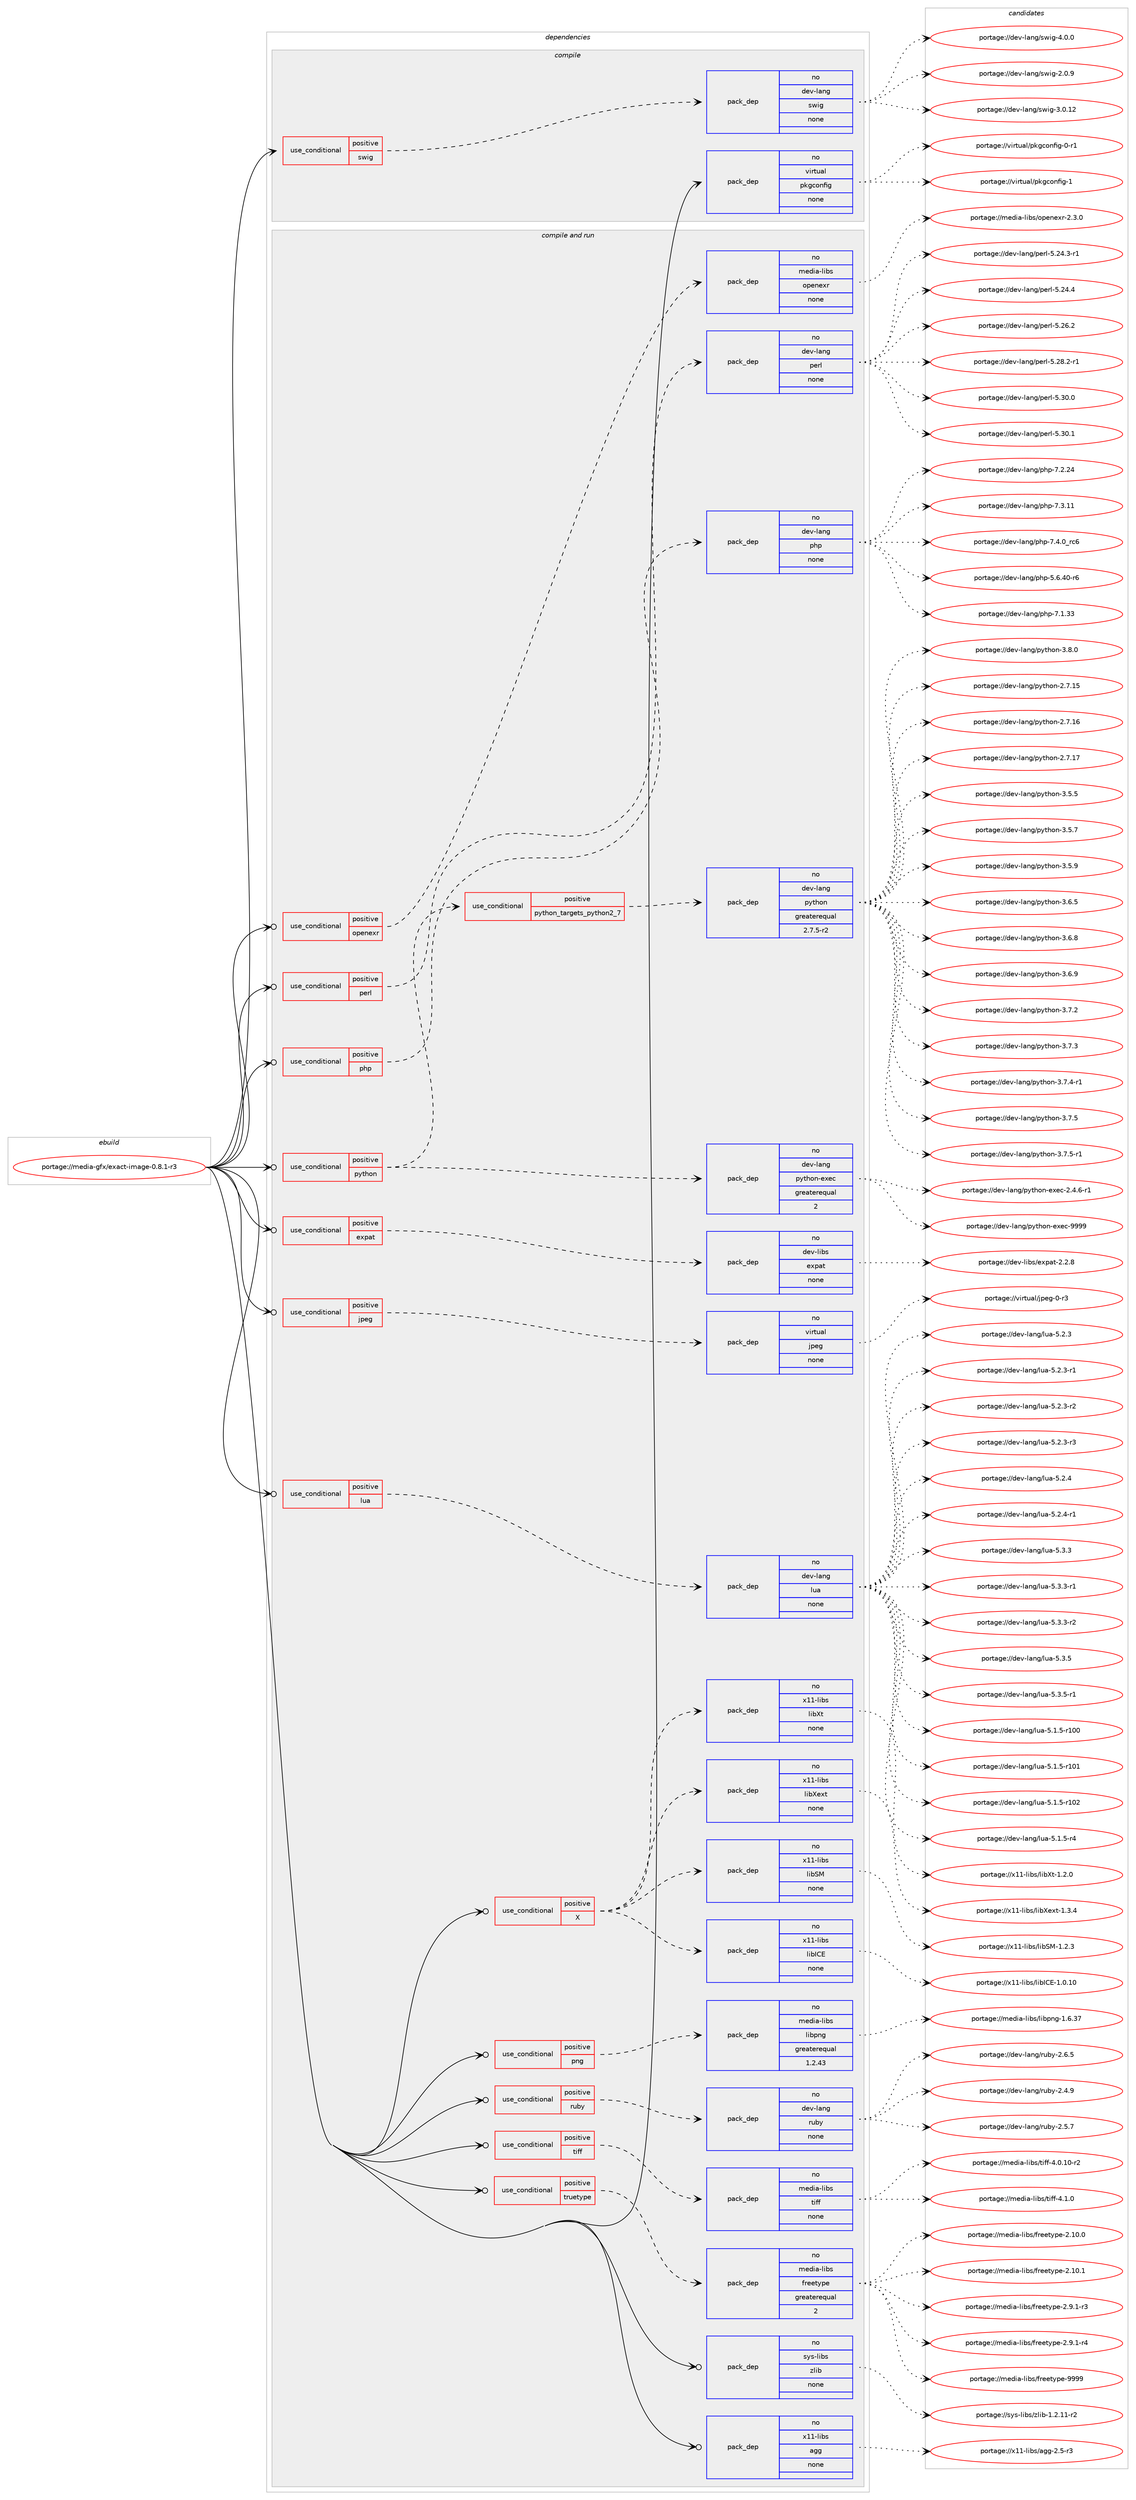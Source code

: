 digraph prolog {

# *************
# Graph options
# *************

newrank=true;
concentrate=true;
compound=true;
graph [rankdir=LR,fontname=Helvetica,fontsize=10,ranksep=1.5];#, ranksep=2.5, nodesep=0.2];
edge  [arrowhead=vee];
node  [fontname=Helvetica,fontsize=10];

# **********
# The ebuild
# **********

subgraph cluster_leftcol {
color=gray;
rank=same;
label=<<i>ebuild</i>>;
id [label="portage://media-gfx/exact-image-0.8.1-r3", color=red, width=4, href="../media-gfx/exact-image-0.8.1-r3.svg"];
}

# ****************
# The dependencies
# ****************

subgraph cluster_midcol {
color=gray;
label=<<i>dependencies</i>>;
subgraph cluster_compile {
fillcolor="#eeeeee";
style=filled;
label=<<i>compile</i>>;
subgraph cond78085 {
dependency312152 [label=<<TABLE BORDER="0" CELLBORDER="1" CELLSPACING="0" CELLPADDING="4"><TR><TD ROWSPAN="3" CELLPADDING="10">use_conditional</TD></TR><TR><TD>positive</TD></TR><TR><TD>swig</TD></TR></TABLE>>, shape=none, color=red];
subgraph pack229027 {
dependency312153 [label=<<TABLE BORDER="0" CELLBORDER="1" CELLSPACING="0" CELLPADDING="4" WIDTH="220"><TR><TD ROWSPAN="6" CELLPADDING="30">pack_dep</TD></TR><TR><TD WIDTH="110">no</TD></TR><TR><TD>dev-lang</TD></TR><TR><TD>swig</TD></TR><TR><TD>none</TD></TR><TR><TD></TD></TR></TABLE>>, shape=none, color=blue];
}
dependency312152:e -> dependency312153:w [weight=20,style="dashed",arrowhead="vee"];
}
id:e -> dependency312152:w [weight=20,style="solid",arrowhead="vee"];
subgraph pack229028 {
dependency312154 [label=<<TABLE BORDER="0" CELLBORDER="1" CELLSPACING="0" CELLPADDING="4" WIDTH="220"><TR><TD ROWSPAN="6" CELLPADDING="30">pack_dep</TD></TR><TR><TD WIDTH="110">no</TD></TR><TR><TD>virtual</TD></TR><TR><TD>pkgconfig</TD></TR><TR><TD>none</TD></TR><TR><TD></TD></TR></TABLE>>, shape=none, color=blue];
}
id:e -> dependency312154:w [weight=20,style="solid",arrowhead="vee"];
}
subgraph cluster_compileandrun {
fillcolor="#eeeeee";
style=filled;
label=<<i>compile and run</i>>;
subgraph cond78086 {
dependency312155 [label=<<TABLE BORDER="0" CELLBORDER="1" CELLSPACING="0" CELLPADDING="4"><TR><TD ROWSPAN="3" CELLPADDING="10">use_conditional</TD></TR><TR><TD>positive</TD></TR><TR><TD>X</TD></TR></TABLE>>, shape=none, color=red];
subgraph pack229029 {
dependency312156 [label=<<TABLE BORDER="0" CELLBORDER="1" CELLSPACING="0" CELLPADDING="4" WIDTH="220"><TR><TD ROWSPAN="6" CELLPADDING="30">pack_dep</TD></TR><TR><TD WIDTH="110">no</TD></TR><TR><TD>x11-libs</TD></TR><TR><TD>libXext</TD></TR><TR><TD>none</TD></TR><TR><TD></TD></TR></TABLE>>, shape=none, color=blue];
}
dependency312155:e -> dependency312156:w [weight=20,style="dashed",arrowhead="vee"];
subgraph pack229030 {
dependency312157 [label=<<TABLE BORDER="0" CELLBORDER="1" CELLSPACING="0" CELLPADDING="4" WIDTH="220"><TR><TD ROWSPAN="6" CELLPADDING="30">pack_dep</TD></TR><TR><TD WIDTH="110">no</TD></TR><TR><TD>x11-libs</TD></TR><TR><TD>libXt</TD></TR><TR><TD>none</TD></TR><TR><TD></TD></TR></TABLE>>, shape=none, color=blue];
}
dependency312155:e -> dependency312157:w [weight=20,style="dashed",arrowhead="vee"];
subgraph pack229031 {
dependency312158 [label=<<TABLE BORDER="0" CELLBORDER="1" CELLSPACING="0" CELLPADDING="4" WIDTH="220"><TR><TD ROWSPAN="6" CELLPADDING="30">pack_dep</TD></TR><TR><TD WIDTH="110">no</TD></TR><TR><TD>x11-libs</TD></TR><TR><TD>libICE</TD></TR><TR><TD>none</TD></TR><TR><TD></TD></TR></TABLE>>, shape=none, color=blue];
}
dependency312155:e -> dependency312158:w [weight=20,style="dashed",arrowhead="vee"];
subgraph pack229032 {
dependency312159 [label=<<TABLE BORDER="0" CELLBORDER="1" CELLSPACING="0" CELLPADDING="4" WIDTH="220"><TR><TD ROWSPAN="6" CELLPADDING="30">pack_dep</TD></TR><TR><TD WIDTH="110">no</TD></TR><TR><TD>x11-libs</TD></TR><TR><TD>libSM</TD></TR><TR><TD>none</TD></TR><TR><TD></TD></TR></TABLE>>, shape=none, color=blue];
}
dependency312155:e -> dependency312159:w [weight=20,style="dashed",arrowhead="vee"];
}
id:e -> dependency312155:w [weight=20,style="solid",arrowhead="odotvee"];
subgraph cond78087 {
dependency312160 [label=<<TABLE BORDER="0" CELLBORDER="1" CELLSPACING="0" CELLPADDING="4"><TR><TD ROWSPAN="3" CELLPADDING="10">use_conditional</TD></TR><TR><TD>positive</TD></TR><TR><TD>expat</TD></TR></TABLE>>, shape=none, color=red];
subgraph pack229033 {
dependency312161 [label=<<TABLE BORDER="0" CELLBORDER="1" CELLSPACING="0" CELLPADDING="4" WIDTH="220"><TR><TD ROWSPAN="6" CELLPADDING="30">pack_dep</TD></TR><TR><TD WIDTH="110">no</TD></TR><TR><TD>dev-libs</TD></TR><TR><TD>expat</TD></TR><TR><TD>none</TD></TR><TR><TD></TD></TR></TABLE>>, shape=none, color=blue];
}
dependency312160:e -> dependency312161:w [weight=20,style="dashed",arrowhead="vee"];
}
id:e -> dependency312160:w [weight=20,style="solid",arrowhead="odotvee"];
subgraph cond78088 {
dependency312162 [label=<<TABLE BORDER="0" CELLBORDER="1" CELLSPACING="0" CELLPADDING="4"><TR><TD ROWSPAN="3" CELLPADDING="10">use_conditional</TD></TR><TR><TD>positive</TD></TR><TR><TD>jpeg</TD></TR></TABLE>>, shape=none, color=red];
subgraph pack229034 {
dependency312163 [label=<<TABLE BORDER="0" CELLBORDER="1" CELLSPACING="0" CELLPADDING="4" WIDTH="220"><TR><TD ROWSPAN="6" CELLPADDING="30">pack_dep</TD></TR><TR><TD WIDTH="110">no</TD></TR><TR><TD>virtual</TD></TR><TR><TD>jpeg</TD></TR><TR><TD>none</TD></TR><TR><TD></TD></TR></TABLE>>, shape=none, color=blue];
}
dependency312162:e -> dependency312163:w [weight=20,style="dashed",arrowhead="vee"];
}
id:e -> dependency312162:w [weight=20,style="solid",arrowhead="odotvee"];
subgraph cond78089 {
dependency312164 [label=<<TABLE BORDER="0" CELLBORDER="1" CELLSPACING="0" CELLPADDING="4"><TR><TD ROWSPAN="3" CELLPADDING="10">use_conditional</TD></TR><TR><TD>positive</TD></TR><TR><TD>lua</TD></TR></TABLE>>, shape=none, color=red];
subgraph pack229035 {
dependency312165 [label=<<TABLE BORDER="0" CELLBORDER="1" CELLSPACING="0" CELLPADDING="4" WIDTH="220"><TR><TD ROWSPAN="6" CELLPADDING="30">pack_dep</TD></TR><TR><TD WIDTH="110">no</TD></TR><TR><TD>dev-lang</TD></TR><TR><TD>lua</TD></TR><TR><TD>none</TD></TR><TR><TD></TD></TR></TABLE>>, shape=none, color=blue];
}
dependency312164:e -> dependency312165:w [weight=20,style="dashed",arrowhead="vee"];
}
id:e -> dependency312164:w [weight=20,style="solid",arrowhead="odotvee"];
subgraph cond78090 {
dependency312166 [label=<<TABLE BORDER="0" CELLBORDER="1" CELLSPACING="0" CELLPADDING="4"><TR><TD ROWSPAN="3" CELLPADDING="10">use_conditional</TD></TR><TR><TD>positive</TD></TR><TR><TD>openexr</TD></TR></TABLE>>, shape=none, color=red];
subgraph pack229036 {
dependency312167 [label=<<TABLE BORDER="0" CELLBORDER="1" CELLSPACING="0" CELLPADDING="4" WIDTH="220"><TR><TD ROWSPAN="6" CELLPADDING="30">pack_dep</TD></TR><TR><TD WIDTH="110">no</TD></TR><TR><TD>media-libs</TD></TR><TR><TD>openexr</TD></TR><TR><TD>none</TD></TR><TR><TD></TD></TR></TABLE>>, shape=none, color=blue];
}
dependency312166:e -> dependency312167:w [weight=20,style="dashed",arrowhead="vee"];
}
id:e -> dependency312166:w [weight=20,style="solid",arrowhead="odotvee"];
subgraph cond78091 {
dependency312168 [label=<<TABLE BORDER="0" CELLBORDER="1" CELLSPACING="0" CELLPADDING="4"><TR><TD ROWSPAN="3" CELLPADDING="10">use_conditional</TD></TR><TR><TD>positive</TD></TR><TR><TD>perl</TD></TR></TABLE>>, shape=none, color=red];
subgraph pack229037 {
dependency312169 [label=<<TABLE BORDER="0" CELLBORDER="1" CELLSPACING="0" CELLPADDING="4" WIDTH="220"><TR><TD ROWSPAN="6" CELLPADDING="30">pack_dep</TD></TR><TR><TD WIDTH="110">no</TD></TR><TR><TD>dev-lang</TD></TR><TR><TD>perl</TD></TR><TR><TD>none</TD></TR><TR><TD></TD></TR></TABLE>>, shape=none, color=blue];
}
dependency312168:e -> dependency312169:w [weight=20,style="dashed",arrowhead="vee"];
}
id:e -> dependency312168:w [weight=20,style="solid",arrowhead="odotvee"];
subgraph cond78092 {
dependency312170 [label=<<TABLE BORDER="0" CELLBORDER="1" CELLSPACING="0" CELLPADDING="4"><TR><TD ROWSPAN="3" CELLPADDING="10">use_conditional</TD></TR><TR><TD>positive</TD></TR><TR><TD>php</TD></TR></TABLE>>, shape=none, color=red];
subgraph pack229038 {
dependency312171 [label=<<TABLE BORDER="0" CELLBORDER="1" CELLSPACING="0" CELLPADDING="4" WIDTH="220"><TR><TD ROWSPAN="6" CELLPADDING="30">pack_dep</TD></TR><TR><TD WIDTH="110">no</TD></TR><TR><TD>dev-lang</TD></TR><TR><TD>php</TD></TR><TR><TD>none</TD></TR><TR><TD></TD></TR></TABLE>>, shape=none, color=blue];
}
dependency312170:e -> dependency312171:w [weight=20,style="dashed",arrowhead="vee"];
}
id:e -> dependency312170:w [weight=20,style="solid",arrowhead="odotvee"];
subgraph cond78093 {
dependency312172 [label=<<TABLE BORDER="0" CELLBORDER="1" CELLSPACING="0" CELLPADDING="4"><TR><TD ROWSPAN="3" CELLPADDING="10">use_conditional</TD></TR><TR><TD>positive</TD></TR><TR><TD>png</TD></TR></TABLE>>, shape=none, color=red];
subgraph pack229039 {
dependency312173 [label=<<TABLE BORDER="0" CELLBORDER="1" CELLSPACING="0" CELLPADDING="4" WIDTH="220"><TR><TD ROWSPAN="6" CELLPADDING="30">pack_dep</TD></TR><TR><TD WIDTH="110">no</TD></TR><TR><TD>media-libs</TD></TR><TR><TD>libpng</TD></TR><TR><TD>greaterequal</TD></TR><TR><TD>1.2.43</TD></TR></TABLE>>, shape=none, color=blue];
}
dependency312172:e -> dependency312173:w [weight=20,style="dashed",arrowhead="vee"];
}
id:e -> dependency312172:w [weight=20,style="solid",arrowhead="odotvee"];
subgraph cond78094 {
dependency312174 [label=<<TABLE BORDER="0" CELLBORDER="1" CELLSPACING="0" CELLPADDING="4"><TR><TD ROWSPAN="3" CELLPADDING="10">use_conditional</TD></TR><TR><TD>positive</TD></TR><TR><TD>python</TD></TR></TABLE>>, shape=none, color=red];
subgraph cond78095 {
dependency312175 [label=<<TABLE BORDER="0" CELLBORDER="1" CELLSPACING="0" CELLPADDING="4"><TR><TD ROWSPAN="3" CELLPADDING="10">use_conditional</TD></TR><TR><TD>positive</TD></TR><TR><TD>python_targets_python2_7</TD></TR></TABLE>>, shape=none, color=red];
subgraph pack229040 {
dependency312176 [label=<<TABLE BORDER="0" CELLBORDER="1" CELLSPACING="0" CELLPADDING="4" WIDTH="220"><TR><TD ROWSPAN="6" CELLPADDING="30">pack_dep</TD></TR><TR><TD WIDTH="110">no</TD></TR><TR><TD>dev-lang</TD></TR><TR><TD>python</TD></TR><TR><TD>greaterequal</TD></TR><TR><TD>2.7.5-r2</TD></TR></TABLE>>, shape=none, color=blue];
}
dependency312175:e -> dependency312176:w [weight=20,style="dashed",arrowhead="vee"];
}
dependency312174:e -> dependency312175:w [weight=20,style="dashed",arrowhead="vee"];
subgraph pack229041 {
dependency312177 [label=<<TABLE BORDER="0" CELLBORDER="1" CELLSPACING="0" CELLPADDING="4" WIDTH="220"><TR><TD ROWSPAN="6" CELLPADDING="30">pack_dep</TD></TR><TR><TD WIDTH="110">no</TD></TR><TR><TD>dev-lang</TD></TR><TR><TD>python-exec</TD></TR><TR><TD>greaterequal</TD></TR><TR><TD>2</TD></TR></TABLE>>, shape=none, color=blue];
}
dependency312174:e -> dependency312177:w [weight=20,style="dashed",arrowhead="vee"];
}
id:e -> dependency312174:w [weight=20,style="solid",arrowhead="odotvee"];
subgraph cond78096 {
dependency312178 [label=<<TABLE BORDER="0" CELLBORDER="1" CELLSPACING="0" CELLPADDING="4"><TR><TD ROWSPAN="3" CELLPADDING="10">use_conditional</TD></TR><TR><TD>positive</TD></TR><TR><TD>ruby</TD></TR></TABLE>>, shape=none, color=red];
subgraph pack229042 {
dependency312179 [label=<<TABLE BORDER="0" CELLBORDER="1" CELLSPACING="0" CELLPADDING="4" WIDTH="220"><TR><TD ROWSPAN="6" CELLPADDING="30">pack_dep</TD></TR><TR><TD WIDTH="110">no</TD></TR><TR><TD>dev-lang</TD></TR><TR><TD>ruby</TD></TR><TR><TD>none</TD></TR><TR><TD></TD></TR></TABLE>>, shape=none, color=blue];
}
dependency312178:e -> dependency312179:w [weight=20,style="dashed",arrowhead="vee"];
}
id:e -> dependency312178:w [weight=20,style="solid",arrowhead="odotvee"];
subgraph cond78097 {
dependency312180 [label=<<TABLE BORDER="0" CELLBORDER="1" CELLSPACING="0" CELLPADDING="4"><TR><TD ROWSPAN="3" CELLPADDING="10">use_conditional</TD></TR><TR><TD>positive</TD></TR><TR><TD>tiff</TD></TR></TABLE>>, shape=none, color=red];
subgraph pack229043 {
dependency312181 [label=<<TABLE BORDER="0" CELLBORDER="1" CELLSPACING="0" CELLPADDING="4" WIDTH="220"><TR><TD ROWSPAN="6" CELLPADDING="30">pack_dep</TD></TR><TR><TD WIDTH="110">no</TD></TR><TR><TD>media-libs</TD></TR><TR><TD>tiff</TD></TR><TR><TD>none</TD></TR><TR><TD></TD></TR></TABLE>>, shape=none, color=blue];
}
dependency312180:e -> dependency312181:w [weight=20,style="dashed",arrowhead="vee"];
}
id:e -> dependency312180:w [weight=20,style="solid",arrowhead="odotvee"];
subgraph cond78098 {
dependency312182 [label=<<TABLE BORDER="0" CELLBORDER="1" CELLSPACING="0" CELLPADDING="4"><TR><TD ROWSPAN="3" CELLPADDING="10">use_conditional</TD></TR><TR><TD>positive</TD></TR><TR><TD>truetype</TD></TR></TABLE>>, shape=none, color=red];
subgraph pack229044 {
dependency312183 [label=<<TABLE BORDER="0" CELLBORDER="1" CELLSPACING="0" CELLPADDING="4" WIDTH="220"><TR><TD ROWSPAN="6" CELLPADDING="30">pack_dep</TD></TR><TR><TD WIDTH="110">no</TD></TR><TR><TD>media-libs</TD></TR><TR><TD>freetype</TD></TR><TR><TD>greaterequal</TD></TR><TR><TD>2</TD></TR></TABLE>>, shape=none, color=blue];
}
dependency312182:e -> dependency312183:w [weight=20,style="dashed",arrowhead="vee"];
}
id:e -> dependency312182:w [weight=20,style="solid",arrowhead="odotvee"];
subgraph pack229045 {
dependency312184 [label=<<TABLE BORDER="0" CELLBORDER="1" CELLSPACING="0" CELLPADDING="4" WIDTH="220"><TR><TD ROWSPAN="6" CELLPADDING="30">pack_dep</TD></TR><TR><TD WIDTH="110">no</TD></TR><TR><TD>sys-libs</TD></TR><TR><TD>zlib</TD></TR><TR><TD>none</TD></TR><TR><TD></TD></TR></TABLE>>, shape=none, color=blue];
}
id:e -> dependency312184:w [weight=20,style="solid",arrowhead="odotvee"];
subgraph pack229046 {
dependency312185 [label=<<TABLE BORDER="0" CELLBORDER="1" CELLSPACING="0" CELLPADDING="4" WIDTH="220"><TR><TD ROWSPAN="6" CELLPADDING="30">pack_dep</TD></TR><TR><TD WIDTH="110">no</TD></TR><TR><TD>x11-libs</TD></TR><TR><TD>agg</TD></TR><TR><TD>none</TD></TR><TR><TD></TD></TR></TABLE>>, shape=none, color=blue];
}
id:e -> dependency312185:w [weight=20,style="solid",arrowhead="odotvee"];
}
subgraph cluster_run {
fillcolor="#eeeeee";
style=filled;
label=<<i>run</i>>;
}
}

# **************
# The candidates
# **************

subgraph cluster_choices {
rank=same;
color=gray;
label=<<i>candidates</i>>;

subgraph choice229027 {
color=black;
nodesep=1;
choiceportage100101118451089711010347115119105103455046484657 [label="portage://dev-lang/swig-2.0.9", color=red, width=4,href="../dev-lang/swig-2.0.9.svg"];
choiceportage10010111845108971101034711511910510345514648464950 [label="portage://dev-lang/swig-3.0.12", color=red, width=4,href="../dev-lang/swig-3.0.12.svg"];
choiceportage100101118451089711010347115119105103455246484648 [label="portage://dev-lang/swig-4.0.0", color=red, width=4,href="../dev-lang/swig-4.0.0.svg"];
dependency312153:e -> choiceportage100101118451089711010347115119105103455046484657:w [style=dotted,weight="100"];
dependency312153:e -> choiceportage10010111845108971101034711511910510345514648464950:w [style=dotted,weight="100"];
dependency312153:e -> choiceportage100101118451089711010347115119105103455246484648:w [style=dotted,weight="100"];
}
subgraph choice229028 {
color=black;
nodesep=1;
choiceportage11810511411611797108471121071039911111010210510345484511449 [label="portage://virtual/pkgconfig-0-r1", color=red, width=4,href="../virtual/pkgconfig-0-r1.svg"];
choiceportage1181051141161179710847112107103991111101021051034549 [label="portage://virtual/pkgconfig-1", color=red, width=4,href="../virtual/pkgconfig-1.svg"];
dependency312154:e -> choiceportage11810511411611797108471121071039911111010210510345484511449:w [style=dotted,weight="100"];
dependency312154:e -> choiceportage1181051141161179710847112107103991111101021051034549:w [style=dotted,weight="100"];
}
subgraph choice229029 {
color=black;
nodesep=1;
choiceportage12049494510810598115471081059888101120116454946514652 [label="portage://x11-libs/libXext-1.3.4", color=red, width=4,href="../x11-libs/libXext-1.3.4.svg"];
dependency312156:e -> choiceportage12049494510810598115471081059888101120116454946514652:w [style=dotted,weight="100"];
}
subgraph choice229030 {
color=black;
nodesep=1;
choiceportage12049494510810598115471081059888116454946504648 [label="portage://x11-libs/libXt-1.2.0", color=red, width=4,href="../x11-libs/libXt-1.2.0.svg"];
dependency312157:e -> choiceportage12049494510810598115471081059888116454946504648:w [style=dotted,weight="100"];
}
subgraph choice229031 {
color=black;
nodesep=1;
choiceportage12049494510810598115471081059873676945494648464948 [label="portage://x11-libs/libICE-1.0.10", color=red, width=4,href="../x11-libs/libICE-1.0.10.svg"];
dependency312158:e -> choiceportage12049494510810598115471081059873676945494648464948:w [style=dotted,weight="100"];
}
subgraph choice229032 {
color=black;
nodesep=1;
choiceportage1204949451081059811547108105988377454946504651 [label="portage://x11-libs/libSM-1.2.3", color=red, width=4,href="../x11-libs/libSM-1.2.3.svg"];
dependency312159:e -> choiceportage1204949451081059811547108105988377454946504651:w [style=dotted,weight="100"];
}
subgraph choice229033 {
color=black;
nodesep=1;
choiceportage10010111845108105981154710112011297116455046504656 [label="portage://dev-libs/expat-2.2.8", color=red, width=4,href="../dev-libs/expat-2.2.8.svg"];
dependency312161:e -> choiceportage10010111845108105981154710112011297116455046504656:w [style=dotted,weight="100"];
}
subgraph choice229034 {
color=black;
nodesep=1;
choiceportage118105114116117971084710611210110345484511451 [label="portage://virtual/jpeg-0-r3", color=red, width=4,href="../virtual/jpeg-0-r3.svg"];
dependency312163:e -> choiceportage118105114116117971084710611210110345484511451:w [style=dotted,weight="100"];
}
subgraph choice229035 {
color=black;
nodesep=1;
choiceportage1001011184510897110103471081179745534649465345114494848 [label="portage://dev-lang/lua-5.1.5-r100", color=red, width=4,href="../dev-lang/lua-5.1.5-r100.svg"];
choiceportage1001011184510897110103471081179745534649465345114494849 [label="portage://dev-lang/lua-5.1.5-r101", color=red, width=4,href="../dev-lang/lua-5.1.5-r101.svg"];
choiceportage1001011184510897110103471081179745534649465345114494850 [label="portage://dev-lang/lua-5.1.5-r102", color=red, width=4,href="../dev-lang/lua-5.1.5-r102.svg"];
choiceportage100101118451089711010347108117974553464946534511452 [label="portage://dev-lang/lua-5.1.5-r4", color=red, width=4,href="../dev-lang/lua-5.1.5-r4.svg"];
choiceportage10010111845108971101034710811797455346504651 [label="portage://dev-lang/lua-5.2.3", color=red, width=4,href="../dev-lang/lua-5.2.3.svg"];
choiceportage100101118451089711010347108117974553465046514511449 [label="portage://dev-lang/lua-5.2.3-r1", color=red, width=4,href="../dev-lang/lua-5.2.3-r1.svg"];
choiceportage100101118451089711010347108117974553465046514511450 [label="portage://dev-lang/lua-5.2.3-r2", color=red, width=4,href="../dev-lang/lua-5.2.3-r2.svg"];
choiceportage100101118451089711010347108117974553465046514511451 [label="portage://dev-lang/lua-5.2.3-r3", color=red, width=4,href="../dev-lang/lua-5.2.3-r3.svg"];
choiceportage10010111845108971101034710811797455346504652 [label="portage://dev-lang/lua-5.2.4", color=red, width=4,href="../dev-lang/lua-5.2.4.svg"];
choiceportage100101118451089711010347108117974553465046524511449 [label="portage://dev-lang/lua-5.2.4-r1", color=red, width=4,href="../dev-lang/lua-5.2.4-r1.svg"];
choiceportage10010111845108971101034710811797455346514651 [label="portage://dev-lang/lua-5.3.3", color=red, width=4,href="../dev-lang/lua-5.3.3.svg"];
choiceportage100101118451089711010347108117974553465146514511449 [label="portage://dev-lang/lua-5.3.3-r1", color=red, width=4,href="../dev-lang/lua-5.3.3-r1.svg"];
choiceportage100101118451089711010347108117974553465146514511450 [label="portage://dev-lang/lua-5.3.3-r2", color=red, width=4,href="../dev-lang/lua-5.3.3-r2.svg"];
choiceportage10010111845108971101034710811797455346514653 [label="portage://dev-lang/lua-5.3.5", color=red, width=4,href="../dev-lang/lua-5.3.5.svg"];
choiceportage100101118451089711010347108117974553465146534511449 [label="portage://dev-lang/lua-5.3.5-r1", color=red, width=4,href="../dev-lang/lua-5.3.5-r1.svg"];
dependency312165:e -> choiceportage1001011184510897110103471081179745534649465345114494848:w [style=dotted,weight="100"];
dependency312165:e -> choiceportage1001011184510897110103471081179745534649465345114494849:w [style=dotted,weight="100"];
dependency312165:e -> choiceportage1001011184510897110103471081179745534649465345114494850:w [style=dotted,weight="100"];
dependency312165:e -> choiceportage100101118451089711010347108117974553464946534511452:w [style=dotted,weight="100"];
dependency312165:e -> choiceportage10010111845108971101034710811797455346504651:w [style=dotted,weight="100"];
dependency312165:e -> choiceportage100101118451089711010347108117974553465046514511449:w [style=dotted,weight="100"];
dependency312165:e -> choiceportage100101118451089711010347108117974553465046514511450:w [style=dotted,weight="100"];
dependency312165:e -> choiceportage100101118451089711010347108117974553465046514511451:w [style=dotted,weight="100"];
dependency312165:e -> choiceportage10010111845108971101034710811797455346504652:w [style=dotted,weight="100"];
dependency312165:e -> choiceportage100101118451089711010347108117974553465046524511449:w [style=dotted,weight="100"];
dependency312165:e -> choiceportage10010111845108971101034710811797455346514651:w [style=dotted,weight="100"];
dependency312165:e -> choiceportage100101118451089711010347108117974553465146514511449:w [style=dotted,weight="100"];
dependency312165:e -> choiceportage100101118451089711010347108117974553465146514511450:w [style=dotted,weight="100"];
dependency312165:e -> choiceportage10010111845108971101034710811797455346514653:w [style=dotted,weight="100"];
dependency312165:e -> choiceportage100101118451089711010347108117974553465146534511449:w [style=dotted,weight="100"];
}
subgraph choice229036 {
color=black;
nodesep=1;
choiceportage10910110010597451081059811547111112101110101120114455046514648 [label="portage://media-libs/openexr-2.3.0", color=red, width=4,href="../media-libs/openexr-2.3.0.svg"];
dependency312167:e -> choiceportage10910110010597451081059811547111112101110101120114455046514648:w [style=dotted,weight="100"];
}
subgraph choice229037 {
color=black;
nodesep=1;
choiceportage100101118451089711010347112101114108455346505246514511449 [label="portage://dev-lang/perl-5.24.3-r1", color=red, width=4,href="../dev-lang/perl-5.24.3-r1.svg"];
choiceportage10010111845108971101034711210111410845534650524652 [label="portage://dev-lang/perl-5.24.4", color=red, width=4,href="../dev-lang/perl-5.24.4.svg"];
choiceportage10010111845108971101034711210111410845534650544650 [label="portage://dev-lang/perl-5.26.2", color=red, width=4,href="../dev-lang/perl-5.26.2.svg"];
choiceportage100101118451089711010347112101114108455346505646504511449 [label="portage://dev-lang/perl-5.28.2-r1", color=red, width=4,href="../dev-lang/perl-5.28.2-r1.svg"];
choiceportage10010111845108971101034711210111410845534651484648 [label="portage://dev-lang/perl-5.30.0", color=red, width=4,href="../dev-lang/perl-5.30.0.svg"];
choiceportage10010111845108971101034711210111410845534651484649 [label="portage://dev-lang/perl-5.30.1", color=red, width=4,href="../dev-lang/perl-5.30.1.svg"];
dependency312169:e -> choiceportage100101118451089711010347112101114108455346505246514511449:w [style=dotted,weight="100"];
dependency312169:e -> choiceportage10010111845108971101034711210111410845534650524652:w [style=dotted,weight="100"];
dependency312169:e -> choiceportage10010111845108971101034711210111410845534650544650:w [style=dotted,weight="100"];
dependency312169:e -> choiceportage100101118451089711010347112101114108455346505646504511449:w [style=dotted,weight="100"];
dependency312169:e -> choiceportage10010111845108971101034711210111410845534651484648:w [style=dotted,weight="100"];
dependency312169:e -> choiceportage10010111845108971101034711210111410845534651484649:w [style=dotted,weight="100"];
}
subgraph choice229038 {
color=black;
nodesep=1;
choiceportage100101118451089711010347112104112455346544652484511454 [label="portage://dev-lang/php-5.6.40-r6", color=red, width=4,href="../dev-lang/php-5.6.40-r6.svg"];
choiceportage10010111845108971101034711210411245554649465151 [label="portage://dev-lang/php-7.1.33", color=red, width=4,href="../dev-lang/php-7.1.33.svg"];
choiceportage10010111845108971101034711210411245554650465052 [label="portage://dev-lang/php-7.2.24", color=red, width=4,href="../dev-lang/php-7.2.24.svg"];
choiceportage10010111845108971101034711210411245554651464949 [label="portage://dev-lang/php-7.3.11", color=red, width=4,href="../dev-lang/php-7.3.11.svg"];
choiceportage100101118451089711010347112104112455546524648951149954 [label="portage://dev-lang/php-7.4.0_rc6", color=red, width=4,href="../dev-lang/php-7.4.0_rc6.svg"];
dependency312171:e -> choiceportage100101118451089711010347112104112455346544652484511454:w [style=dotted,weight="100"];
dependency312171:e -> choiceportage10010111845108971101034711210411245554649465151:w [style=dotted,weight="100"];
dependency312171:e -> choiceportage10010111845108971101034711210411245554650465052:w [style=dotted,weight="100"];
dependency312171:e -> choiceportage10010111845108971101034711210411245554651464949:w [style=dotted,weight="100"];
dependency312171:e -> choiceportage100101118451089711010347112104112455546524648951149954:w [style=dotted,weight="100"];
}
subgraph choice229039 {
color=black;
nodesep=1;
choiceportage109101100105974510810598115471081059811211010345494654465155 [label="portage://media-libs/libpng-1.6.37", color=red, width=4,href="../media-libs/libpng-1.6.37.svg"];
dependency312173:e -> choiceportage109101100105974510810598115471081059811211010345494654465155:w [style=dotted,weight="100"];
}
subgraph choice229040 {
color=black;
nodesep=1;
choiceportage10010111845108971101034711212111610411111045504655464953 [label="portage://dev-lang/python-2.7.15", color=red, width=4,href="../dev-lang/python-2.7.15.svg"];
choiceportage10010111845108971101034711212111610411111045504655464954 [label="portage://dev-lang/python-2.7.16", color=red, width=4,href="../dev-lang/python-2.7.16.svg"];
choiceportage10010111845108971101034711212111610411111045504655464955 [label="portage://dev-lang/python-2.7.17", color=red, width=4,href="../dev-lang/python-2.7.17.svg"];
choiceportage100101118451089711010347112121116104111110455146534653 [label="portage://dev-lang/python-3.5.5", color=red, width=4,href="../dev-lang/python-3.5.5.svg"];
choiceportage100101118451089711010347112121116104111110455146534655 [label="portage://dev-lang/python-3.5.7", color=red, width=4,href="../dev-lang/python-3.5.7.svg"];
choiceportage100101118451089711010347112121116104111110455146534657 [label="portage://dev-lang/python-3.5.9", color=red, width=4,href="../dev-lang/python-3.5.9.svg"];
choiceportage100101118451089711010347112121116104111110455146544653 [label="portage://dev-lang/python-3.6.5", color=red, width=4,href="../dev-lang/python-3.6.5.svg"];
choiceportage100101118451089711010347112121116104111110455146544656 [label="portage://dev-lang/python-3.6.8", color=red, width=4,href="../dev-lang/python-3.6.8.svg"];
choiceportage100101118451089711010347112121116104111110455146544657 [label="portage://dev-lang/python-3.6.9", color=red, width=4,href="../dev-lang/python-3.6.9.svg"];
choiceportage100101118451089711010347112121116104111110455146554650 [label="portage://dev-lang/python-3.7.2", color=red, width=4,href="../dev-lang/python-3.7.2.svg"];
choiceportage100101118451089711010347112121116104111110455146554651 [label="portage://dev-lang/python-3.7.3", color=red, width=4,href="../dev-lang/python-3.7.3.svg"];
choiceportage1001011184510897110103471121211161041111104551465546524511449 [label="portage://dev-lang/python-3.7.4-r1", color=red, width=4,href="../dev-lang/python-3.7.4-r1.svg"];
choiceportage100101118451089711010347112121116104111110455146554653 [label="portage://dev-lang/python-3.7.5", color=red, width=4,href="../dev-lang/python-3.7.5.svg"];
choiceportage1001011184510897110103471121211161041111104551465546534511449 [label="portage://dev-lang/python-3.7.5-r1", color=red, width=4,href="../dev-lang/python-3.7.5-r1.svg"];
choiceportage100101118451089711010347112121116104111110455146564648 [label="portage://dev-lang/python-3.8.0", color=red, width=4,href="../dev-lang/python-3.8.0.svg"];
dependency312176:e -> choiceportage10010111845108971101034711212111610411111045504655464953:w [style=dotted,weight="100"];
dependency312176:e -> choiceportage10010111845108971101034711212111610411111045504655464954:w [style=dotted,weight="100"];
dependency312176:e -> choiceportage10010111845108971101034711212111610411111045504655464955:w [style=dotted,weight="100"];
dependency312176:e -> choiceportage100101118451089711010347112121116104111110455146534653:w [style=dotted,weight="100"];
dependency312176:e -> choiceportage100101118451089711010347112121116104111110455146534655:w [style=dotted,weight="100"];
dependency312176:e -> choiceportage100101118451089711010347112121116104111110455146534657:w [style=dotted,weight="100"];
dependency312176:e -> choiceportage100101118451089711010347112121116104111110455146544653:w [style=dotted,weight="100"];
dependency312176:e -> choiceportage100101118451089711010347112121116104111110455146544656:w [style=dotted,weight="100"];
dependency312176:e -> choiceportage100101118451089711010347112121116104111110455146544657:w [style=dotted,weight="100"];
dependency312176:e -> choiceportage100101118451089711010347112121116104111110455146554650:w [style=dotted,weight="100"];
dependency312176:e -> choiceportage100101118451089711010347112121116104111110455146554651:w [style=dotted,weight="100"];
dependency312176:e -> choiceportage1001011184510897110103471121211161041111104551465546524511449:w [style=dotted,weight="100"];
dependency312176:e -> choiceportage100101118451089711010347112121116104111110455146554653:w [style=dotted,weight="100"];
dependency312176:e -> choiceportage1001011184510897110103471121211161041111104551465546534511449:w [style=dotted,weight="100"];
dependency312176:e -> choiceportage100101118451089711010347112121116104111110455146564648:w [style=dotted,weight="100"];
}
subgraph choice229041 {
color=black;
nodesep=1;
choiceportage10010111845108971101034711212111610411111045101120101994550465246544511449 [label="portage://dev-lang/python-exec-2.4.6-r1", color=red, width=4,href="../dev-lang/python-exec-2.4.6-r1.svg"];
choiceportage10010111845108971101034711212111610411111045101120101994557575757 [label="portage://dev-lang/python-exec-9999", color=red, width=4,href="../dev-lang/python-exec-9999.svg"];
dependency312177:e -> choiceportage10010111845108971101034711212111610411111045101120101994550465246544511449:w [style=dotted,weight="100"];
dependency312177:e -> choiceportage10010111845108971101034711212111610411111045101120101994557575757:w [style=dotted,weight="100"];
}
subgraph choice229042 {
color=black;
nodesep=1;
choiceportage10010111845108971101034711411798121455046524657 [label="portage://dev-lang/ruby-2.4.9", color=red, width=4,href="../dev-lang/ruby-2.4.9.svg"];
choiceportage10010111845108971101034711411798121455046534655 [label="portage://dev-lang/ruby-2.5.7", color=red, width=4,href="../dev-lang/ruby-2.5.7.svg"];
choiceportage10010111845108971101034711411798121455046544653 [label="portage://dev-lang/ruby-2.6.5", color=red, width=4,href="../dev-lang/ruby-2.6.5.svg"];
dependency312179:e -> choiceportage10010111845108971101034711411798121455046524657:w [style=dotted,weight="100"];
dependency312179:e -> choiceportage10010111845108971101034711411798121455046534655:w [style=dotted,weight="100"];
dependency312179:e -> choiceportage10010111845108971101034711411798121455046544653:w [style=dotted,weight="100"];
}
subgraph choice229043 {
color=black;
nodesep=1;
choiceportage10910110010597451081059811547116105102102455246484649484511450 [label="portage://media-libs/tiff-4.0.10-r2", color=red, width=4,href="../media-libs/tiff-4.0.10-r2.svg"];
choiceportage10910110010597451081059811547116105102102455246494648 [label="portage://media-libs/tiff-4.1.0", color=red, width=4,href="../media-libs/tiff-4.1.0.svg"];
dependency312181:e -> choiceportage10910110010597451081059811547116105102102455246484649484511450:w [style=dotted,weight="100"];
dependency312181:e -> choiceportage10910110010597451081059811547116105102102455246494648:w [style=dotted,weight="100"];
}
subgraph choice229044 {
color=black;
nodesep=1;
choiceportage1091011001059745108105981154710211410110111612111210145504649484648 [label="portage://media-libs/freetype-2.10.0", color=red, width=4,href="../media-libs/freetype-2.10.0.svg"];
choiceportage1091011001059745108105981154710211410110111612111210145504649484649 [label="portage://media-libs/freetype-2.10.1", color=red, width=4,href="../media-libs/freetype-2.10.1.svg"];
choiceportage109101100105974510810598115471021141011011161211121014550465746494511451 [label="portage://media-libs/freetype-2.9.1-r3", color=red, width=4,href="../media-libs/freetype-2.9.1-r3.svg"];
choiceportage109101100105974510810598115471021141011011161211121014550465746494511452 [label="portage://media-libs/freetype-2.9.1-r4", color=red, width=4,href="../media-libs/freetype-2.9.1-r4.svg"];
choiceportage109101100105974510810598115471021141011011161211121014557575757 [label="portage://media-libs/freetype-9999", color=red, width=4,href="../media-libs/freetype-9999.svg"];
dependency312183:e -> choiceportage1091011001059745108105981154710211410110111612111210145504649484648:w [style=dotted,weight="100"];
dependency312183:e -> choiceportage1091011001059745108105981154710211410110111612111210145504649484649:w [style=dotted,weight="100"];
dependency312183:e -> choiceportage109101100105974510810598115471021141011011161211121014550465746494511451:w [style=dotted,weight="100"];
dependency312183:e -> choiceportage109101100105974510810598115471021141011011161211121014550465746494511452:w [style=dotted,weight="100"];
dependency312183:e -> choiceportage109101100105974510810598115471021141011011161211121014557575757:w [style=dotted,weight="100"];
}
subgraph choice229045 {
color=black;
nodesep=1;
choiceportage11512111545108105981154712210810598454946504649494511450 [label="portage://sys-libs/zlib-1.2.11-r2", color=red, width=4,href="../sys-libs/zlib-1.2.11-r2.svg"];
dependency312184:e -> choiceportage11512111545108105981154712210810598454946504649494511450:w [style=dotted,weight="100"];
}
subgraph choice229046 {
color=black;
nodesep=1;
choiceportage120494945108105981154797103103455046534511451 [label="portage://x11-libs/agg-2.5-r3", color=red, width=4,href="../x11-libs/agg-2.5-r3.svg"];
dependency312185:e -> choiceportage120494945108105981154797103103455046534511451:w [style=dotted,weight="100"];
}
}

}
